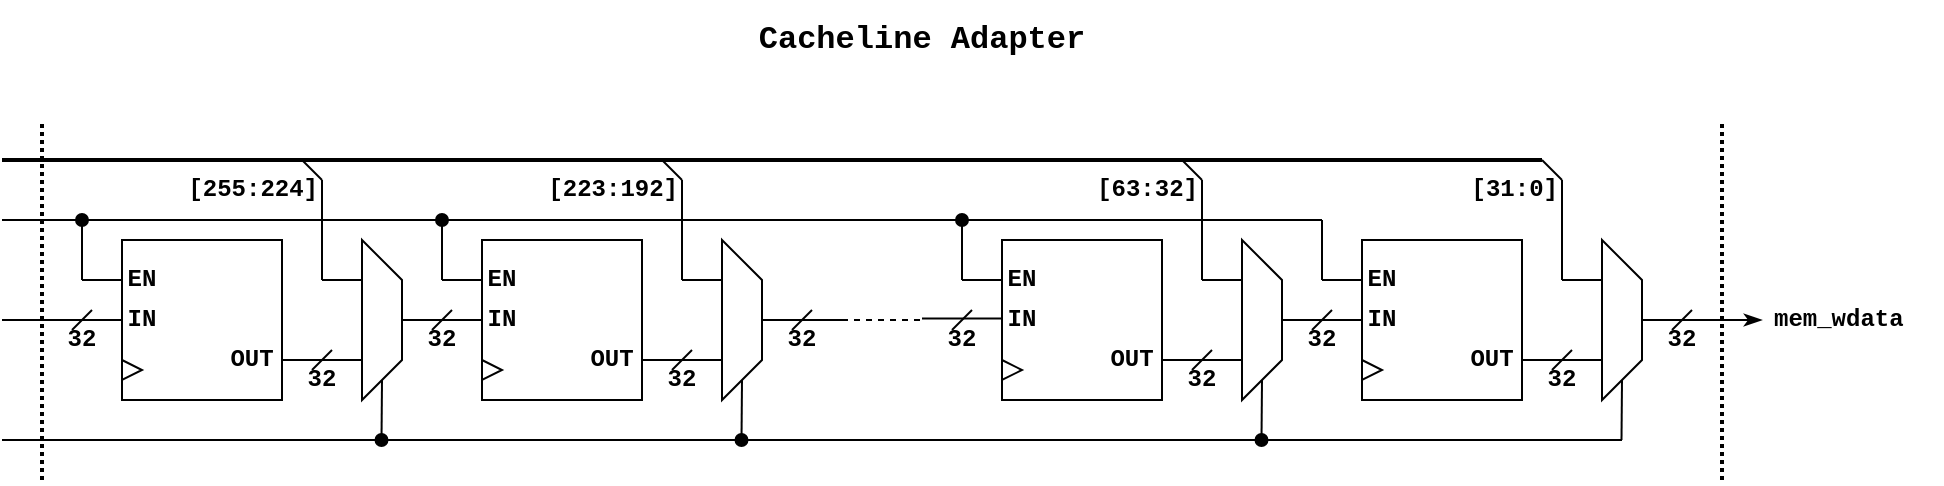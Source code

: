 <mxfile version="23.1.5" type="device">
  <diagram name="Page-1" id="SGlFgmGvBVlXhfEzx101">
    <mxGraphModel dx="789" dy="505" grid="1" gridSize="10" guides="1" tooltips="1" connect="1" arrows="1" fold="1" page="0" pageScale="1" pageWidth="1100" pageHeight="850" math="0" shadow="0">
      <root>
        <mxCell id="0" />
        <mxCell id="1" parent="0" />
        <mxCell id="oBfPuY8vUcUAqkyd8tQW-3" value="&lt;span&gt;&lt;font style=&quot;font-size: 16px;&quot;&gt;Cacheline Adapter&lt;/font&gt;&lt;/span&gt;" style="text;html=1;align=center;verticalAlign=middle;whiteSpace=wrap;rounded=0;fontFamily=Courier New;fontStyle=1" vertex="1" parent="1">
          <mxGeometry x="480" y="40" width="200" height="40" as="geometry" />
        </mxCell>
        <mxCell id="oBfPuY8vUcUAqkyd8tQW-26" value="" style="rounded=0;whiteSpace=wrap;html=1;fontFamily=Courier New;fontStyle=1" vertex="1" parent="1">
          <mxGeometry x="800" y="160" width="80" height="80" as="geometry" />
        </mxCell>
        <mxCell id="oBfPuY8vUcUAqkyd8tQW-27" value="" style="triangle;whiteSpace=wrap;html=1;fontFamily=Courier New;fontStyle=1" vertex="1" parent="1">
          <mxGeometry x="800" y="220" width="10" height="10" as="geometry" />
        </mxCell>
        <mxCell id="oBfPuY8vUcUAqkyd8tQW-28" value="" style="endArrow=none;html=1;rounded=0;entryX=0;entryY=0.5;entryDx=0;entryDy=0;fontFamily=Courier New;fontStyle=1" edge="1" parent="1" target="oBfPuY8vUcUAqkyd8tQW-26">
          <mxGeometry width="50" height="50" relative="1" as="geometry">
            <mxPoint x="760" y="200" as="sourcePoint" />
            <mxPoint x="800" y="200" as="targetPoint" />
          </mxGeometry>
        </mxCell>
        <mxCell id="oBfPuY8vUcUAqkyd8tQW-29" value="" style="endArrow=none;html=1;rounded=0;fontFamily=Courier New;fontStyle=1" edge="1" parent="1">
          <mxGeometry width="50" height="50" relative="1" as="geometry">
            <mxPoint x="775" y="205" as="sourcePoint" />
            <mxPoint x="785" y="195" as="targetPoint" />
          </mxGeometry>
        </mxCell>
        <mxCell id="oBfPuY8vUcUAqkyd8tQW-30" value="32" style="text;html=1;align=center;verticalAlign=middle;whiteSpace=wrap;rounded=0;fontFamily=Courier New;fontStyle=1" vertex="1" parent="1">
          <mxGeometry x="770" y="200" width="20" height="20" as="geometry" />
        </mxCell>
        <mxCell id="oBfPuY8vUcUAqkyd8tQW-31" value="" style="endArrow=none;html=1;rounded=0;exitX=1;exitY=0.5;exitDx=0;exitDy=0;entryX=0.75;entryY=1;entryDx=0;entryDy=0;fontFamily=Courier New;fontStyle=1" edge="1" parent="1" target="oBfPuY8vUcUAqkyd8tQW-35">
          <mxGeometry width="50" height="50" relative="1" as="geometry">
            <mxPoint x="880" y="220" as="sourcePoint" />
            <mxPoint x="920" y="220" as="targetPoint" />
          </mxGeometry>
        </mxCell>
        <mxCell id="oBfPuY8vUcUAqkyd8tQW-32" value="" style="endArrow=none;html=1;rounded=0;fontFamily=Courier New;fontStyle=1" edge="1" parent="1">
          <mxGeometry width="50" height="50" relative="1" as="geometry">
            <mxPoint x="895" y="225" as="sourcePoint" />
            <mxPoint x="905" y="215" as="targetPoint" />
          </mxGeometry>
        </mxCell>
        <mxCell id="oBfPuY8vUcUAqkyd8tQW-33" value="32" style="text;html=1;align=center;verticalAlign=middle;whiteSpace=wrap;rounded=0;fontFamily=Courier New;fontStyle=1" vertex="1" parent="1">
          <mxGeometry x="890" y="220" width="20" height="20" as="geometry" />
        </mxCell>
        <mxCell id="oBfPuY8vUcUAqkyd8tQW-34" style="edgeStyle=orthogonalEdgeStyle;rounded=0;orthogonalLoop=1;jettySize=auto;html=1;exitX=0.25;exitY=1;exitDx=0;exitDy=0;endArrow=none;endFill=0;fontFamily=Courier New;fontStyle=1" edge="1" parent="1" source="oBfPuY8vUcUAqkyd8tQW-35">
          <mxGeometry relative="1" as="geometry">
            <mxPoint x="900" y="179.865" as="targetPoint" />
          </mxGeometry>
        </mxCell>
        <mxCell id="oBfPuY8vUcUAqkyd8tQW-74" style="edgeStyle=orthogonalEdgeStyle;rounded=0;orthogonalLoop=1;jettySize=auto;html=1;exitX=1;exitY=0.5;exitDx=0;exitDy=0;endArrow=none;endFill=0;" edge="1" parent="1" source="oBfPuY8vUcUAqkyd8tQW-35">
          <mxGeometry relative="1" as="geometry">
            <mxPoint x="929.756" y="260" as="targetPoint" />
          </mxGeometry>
        </mxCell>
        <mxCell id="oBfPuY8vUcUAqkyd8tQW-35" value="" style="shape=trapezoid;perimeter=trapezoidPerimeter;whiteSpace=wrap;html=1;fixedSize=1;rotation=90;fontFamily=Courier New;fontStyle=1" vertex="1" parent="1">
          <mxGeometry x="890" y="190" width="80" height="20" as="geometry" />
        </mxCell>
        <mxCell id="oBfPuY8vUcUAqkyd8tQW-36" style="edgeStyle=orthogonalEdgeStyle;rounded=0;orthogonalLoop=1;jettySize=auto;html=1;endArrow=none;endFill=0;fontFamily=Courier New;fontStyle=1" edge="1" parent="1">
          <mxGeometry relative="1" as="geometry">
            <mxPoint x="900" y="180" as="targetPoint" />
            <mxPoint x="900" y="130" as="sourcePoint" />
          </mxGeometry>
        </mxCell>
        <mxCell id="oBfPuY8vUcUAqkyd8tQW-37" value="IN" style="text;html=1;align=center;verticalAlign=middle;whiteSpace=wrap;rounded=0;fontFamily=Courier New;fontStyle=1" vertex="1" parent="1">
          <mxGeometry x="800" y="195" width="20" height="10" as="geometry" />
        </mxCell>
        <mxCell id="oBfPuY8vUcUAqkyd8tQW-38" value="OUT" style="text;html=1;align=center;verticalAlign=middle;whiteSpace=wrap;rounded=0;fontFamily=Courier New;fontStyle=1" vertex="1" parent="1">
          <mxGeometry x="850" y="215" width="30" height="10" as="geometry" />
        </mxCell>
        <mxCell id="oBfPuY8vUcUAqkyd8tQW-49" style="rounded=0;orthogonalLoop=1;jettySize=auto;html=1;exitX=0;exitY=0.25;exitDx=0;exitDy=0;endArrow=none;endFill=0;fontFamily=Courier New;fontStyle=1" edge="1" parent="1" source="oBfPuY8vUcUAqkyd8tQW-26">
          <mxGeometry relative="1" as="geometry">
            <mxPoint x="780" y="180" as="targetPoint" />
          </mxGeometry>
        </mxCell>
        <mxCell id="oBfPuY8vUcUAqkyd8tQW-40" value="EN" style="text;html=1;align=center;verticalAlign=middle;whiteSpace=wrap;rounded=0;fontFamily=Courier New;fontStyle=1" vertex="1" parent="1">
          <mxGeometry x="800" y="175" width="20" height="10" as="geometry" />
        </mxCell>
        <mxCell id="oBfPuY8vUcUAqkyd8tQW-42" style="rounded=0;orthogonalLoop=1;jettySize=auto;html=1;endArrow=none;endFill=0;fontFamily=Courier New;fontStyle=1" edge="1" parent="1">
          <mxGeometry relative="1" as="geometry">
            <mxPoint x="900" y="130" as="targetPoint" />
            <mxPoint x="890" y="120" as="sourcePoint" />
          </mxGeometry>
        </mxCell>
        <mxCell id="oBfPuY8vUcUAqkyd8tQW-43" style="rounded=0;orthogonalLoop=1;jettySize=auto;html=1;endArrow=none;endFill=0;strokeWidth=2;fontFamily=Courier New;fontStyle=1" edge="1" parent="1">
          <mxGeometry relative="1" as="geometry">
            <mxPoint x="120" y="120" as="targetPoint" />
            <mxPoint x="890" y="120" as="sourcePoint" />
          </mxGeometry>
        </mxCell>
        <mxCell id="oBfPuY8vUcUAqkyd8tQW-44" value="" style="endArrow=none;html=1;rounded=0;entryX=0;entryY=0.5;entryDx=0;entryDy=0;fontFamily=Courier New;fontStyle=1" edge="1" parent="1">
          <mxGeometry width="50" height="50" relative="1" as="geometry">
            <mxPoint x="940" y="200" as="sourcePoint" />
            <mxPoint x="980" y="200" as="targetPoint" />
          </mxGeometry>
        </mxCell>
        <mxCell id="oBfPuY8vUcUAqkyd8tQW-45" value="" style="endArrow=none;html=1;rounded=0;fontFamily=Courier New;fontStyle=1" edge="1" parent="1">
          <mxGeometry width="50" height="50" relative="1" as="geometry">
            <mxPoint x="955" y="205" as="sourcePoint" />
            <mxPoint x="965" y="195" as="targetPoint" />
          </mxGeometry>
        </mxCell>
        <mxCell id="oBfPuY8vUcUAqkyd8tQW-46" value="32" style="text;html=1;align=center;verticalAlign=middle;whiteSpace=wrap;rounded=0;fontFamily=Courier New;fontStyle=1" vertex="1" parent="1">
          <mxGeometry x="950" y="200" width="20" height="20" as="geometry" />
        </mxCell>
        <mxCell id="oBfPuY8vUcUAqkyd8tQW-47" value="" style="endArrow=none;html=1;rounded=0;strokeWidth=2;dashed=1;dashPattern=1 1;fontFamily=Courier New;fontStyle=1" edge="1" parent="1">
          <mxGeometry width="50" height="50" relative="1" as="geometry">
            <mxPoint x="980" y="280" as="sourcePoint" />
            <mxPoint x="980" y="100" as="targetPoint" />
          </mxGeometry>
        </mxCell>
        <mxCell id="oBfPuY8vUcUAqkyd8tQW-48" value="" style="endArrow=classicThin;html=1;rounded=0;endFill=1;fontFamily=Courier New;fontStyle=1" edge="1" parent="1" target="oBfPuY8vUcUAqkyd8tQW-51">
          <mxGeometry width="50" height="50" relative="1" as="geometry">
            <mxPoint x="980" y="200" as="sourcePoint" />
            <mxPoint x="1020" y="200" as="targetPoint" />
          </mxGeometry>
        </mxCell>
        <mxCell id="oBfPuY8vUcUAqkyd8tQW-51" value="mem_wdata" style="text;html=1;align=left;verticalAlign=middle;whiteSpace=wrap;rounded=0;fontFamily=Courier New;fontStyle=1;spacingLeft=4;" vertex="1" parent="1">
          <mxGeometry x="1000" y="190" width="90" height="20" as="geometry" />
        </mxCell>
        <mxCell id="oBfPuY8vUcUAqkyd8tQW-52" value="" style="rounded=0;whiteSpace=wrap;html=1;fontFamily=Courier New;fontStyle=1" vertex="1" parent="1">
          <mxGeometry x="620" y="160" width="80" height="80" as="geometry" />
        </mxCell>
        <mxCell id="oBfPuY8vUcUAqkyd8tQW-53" value="" style="triangle;whiteSpace=wrap;html=1;fontFamily=Courier New;fontStyle=1" vertex="1" parent="1">
          <mxGeometry x="620" y="220" width="10" height="10" as="geometry" />
        </mxCell>
        <mxCell id="oBfPuY8vUcUAqkyd8tQW-57" value="" style="endArrow=none;html=1;rounded=0;exitX=1;exitY=0.5;exitDx=0;exitDy=0;entryX=0.75;entryY=1;entryDx=0;entryDy=0;fontFamily=Courier New;fontStyle=1" edge="1" parent="1" target="oBfPuY8vUcUAqkyd8tQW-61">
          <mxGeometry width="50" height="50" relative="1" as="geometry">
            <mxPoint x="700" y="220" as="sourcePoint" />
            <mxPoint x="740" y="220" as="targetPoint" />
          </mxGeometry>
        </mxCell>
        <mxCell id="oBfPuY8vUcUAqkyd8tQW-58" value="" style="endArrow=none;html=1;rounded=0;fontFamily=Courier New;fontStyle=1" edge="1" parent="1">
          <mxGeometry width="50" height="50" relative="1" as="geometry">
            <mxPoint x="715" y="225" as="sourcePoint" />
            <mxPoint x="725" y="215" as="targetPoint" />
          </mxGeometry>
        </mxCell>
        <mxCell id="oBfPuY8vUcUAqkyd8tQW-59" value="32" style="text;html=1;align=center;verticalAlign=middle;whiteSpace=wrap;rounded=0;fontFamily=Courier New;fontStyle=1" vertex="1" parent="1">
          <mxGeometry x="710" y="220" width="20" height="20" as="geometry" />
        </mxCell>
        <mxCell id="oBfPuY8vUcUAqkyd8tQW-60" style="edgeStyle=orthogonalEdgeStyle;rounded=0;orthogonalLoop=1;jettySize=auto;html=1;exitX=0.25;exitY=1;exitDx=0;exitDy=0;endArrow=none;endFill=0;fontFamily=Courier New;fontStyle=1" edge="1" parent="1" source="oBfPuY8vUcUAqkyd8tQW-61">
          <mxGeometry relative="1" as="geometry">
            <mxPoint x="720" y="179.865" as="targetPoint" />
          </mxGeometry>
        </mxCell>
        <mxCell id="oBfPuY8vUcUAqkyd8tQW-61" value="" style="shape=trapezoid;perimeter=trapezoidPerimeter;whiteSpace=wrap;html=1;fixedSize=1;rotation=90;fontFamily=Courier New;fontStyle=1" vertex="1" parent="1">
          <mxGeometry x="710" y="190" width="80" height="20" as="geometry" />
        </mxCell>
        <mxCell id="oBfPuY8vUcUAqkyd8tQW-62" style="edgeStyle=orthogonalEdgeStyle;rounded=0;orthogonalLoop=1;jettySize=auto;html=1;endArrow=none;endFill=0;fontFamily=Courier New;fontStyle=1" edge="1" parent="1">
          <mxGeometry relative="1" as="geometry">
            <mxPoint x="720" y="180" as="targetPoint" />
            <mxPoint x="720" y="130" as="sourcePoint" />
          </mxGeometry>
        </mxCell>
        <mxCell id="oBfPuY8vUcUAqkyd8tQW-63" value="IN" style="text;html=1;align=center;verticalAlign=middle;whiteSpace=wrap;rounded=0;fontFamily=Courier New;fontStyle=1" vertex="1" parent="1">
          <mxGeometry x="620" y="195" width="20" height="10" as="geometry" />
        </mxCell>
        <mxCell id="oBfPuY8vUcUAqkyd8tQW-64" value="OUT" style="text;html=1;align=center;verticalAlign=middle;whiteSpace=wrap;rounded=0;fontFamily=Courier New;fontStyle=1" vertex="1" parent="1">
          <mxGeometry x="670" y="215" width="30" height="10" as="geometry" />
        </mxCell>
        <mxCell id="oBfPuY8vUcUAqkyd8tQW-66" value="EN" style="text;html=1;align=center;verticalAlign=middle;whiteSpace=wrap;rounded=0;fontFamily=Courier New;fontStyle=1" vertex="1" parent="1">
          <mxGeometry x="620" y="175" width="20" height="10" as="geometry" />
        </mxCell>
        <mxCell id="oBfPuY8vUcUAqkyd8tQW-67" value="[63:32]" style="text;html=1;align=right;verticalAlign=middle;whiteSpace=wrap;rounded=0;fontFamily=Courier New;fontStyle=1" vertex="1" parent="1">
          <mxGeometry x="660" y="130" width="60" height="10" as="geometry" />
        </mxCell>
        <mxCell id="oBfPuY8vUcUAqkyd8tQW-68" style="rounded=0;orthogonalLoop=1;jettySize=auto;html=1;endArrow=none;endFill=0;fontFamily=Courier New;fontStyle=1" edge="1" parent="1">
          <mxGeometry relative="1" as="geometry">
            <mxPoint x="720" y="130" as="targetPoint" />
            <mxPoint x="710" y="120" as="sourcePoint" />
          </mxGeometry>
        </mxCell>
        <mxCell id="oBfPuY8vUcUAqkyd8tQW-70" style="rounded=0;orthogonalLoop=1;jettySize=auto;html=1;endArrow=none;endFill=0;fontFamily=Courier New;fontStyle=1" edge="1" parent="1">
          <mxGeometry relative="1" as="geometry">
            <mxPoint x="780" y="180" as="targetPoint" />
            <mxPoint x="780" y="150" as="sourcePoint" />
          </mxGeometry>
        </mxCell>
        <mxCell id="oBfPuY8vUcUAqkyd8tQW-71" style="rounded=0;orthogonalLoop=1;jettySize=auto;html=1;exitX=0;exitY=0.25;exitDx=0;exitDy=0;endArrow=none;endFill=0;fontFamily=Courier New;fontStyle=1" edge="1" parent="1">
          <mxGeometry relative="1" as="geometry">
            <mxPoint x="600" y="180" as="targetPoint" />
            <mxPoint x="620" y="180" as="sourcePoint" />
          </mxGeometry>
        </mxCell>
        <mxCell id="oBfPuY8vUcUAqkyd8tQW-72" style="rounded=0;orthogonalLoop=1;jettySize=auto;html=1;endArrow=none;endFill=0;fontFamily=Courier New;fontStyle=1;startArrow=oval;startFill=1;" edge="1" parent="1">
          <mxGeometry relative="1" as="geometry">
            <mxPoint x="600" y="180" as="targetPoint" />
            <mxPoint x="600" y="150" as="sourcePoint" />
          </mxGeometry>
        </mxCell>
        <mxCell id="oBfPuY8vUcUAqkyd8tQW-73" value="[31:0]" style="text;html=1;align=right;verticalAlign=middle;whiteSpace=wrap;rounded=0;fontFamily=Courier New;fontStyle=1" vertex="1" parent="1">
          <mxGeometry x="840" y="130" width="60" height="10" as="geometry" />
        </mxCell>
        <mxCell id="oBfPuY8vUcUAqkyd8tQW-75" style="rounded=0;orthogonalLoop=1;jettySize=auto;html=1;endArrow=none;endFill=0;" edge="1" parent="1">
          <mxGeometry relative="1" as="geometry">
            <mxPoint x="930" y="260" as="targetPoint" />
            <mxPoint x="120" y="260" as="sourcePoint" />
          </mxGeometry>
        </mxCell>
        <mxCell id="oBfPuY8vUcUAqkyd8tQW-77" style="edgeStyle=orthogonalEdgeStyle;rounded=0;orthogonalLoop=1;jettySize=auto;html=1;exitX=1;exitY=0.5;exitDx=0;exitDy=0;endArrow=oval;endFill=1;" edge="1" parent="1">
          <mxGeometry relative="1" as="geometry">
            <mxPoint x="749.756" y="260" as="targetPoint" />
            <mxPoint x="750" y="230" as="sourcePoint" />
          </mxGeometry>
        </mxCell>
        <mxCell id="oBfPuY8vUcUAqkyd8tQW-79" style="rounded=0;orthogonalLoop=1;jettySize=auto;html=1;endArrow=none;endFill=0;fontFamily=Courier New;fontStyle=1" edge="1" parent="1">
          <mxGeometry relative="1" as="geometry">
            <mxPoint x="780" y="150" as="targetPoint" />
            <mxPoint x="120" y="150" as="sourcePoint" />
          </mxGeometry>
        </mxCell>
        <mxCell id="oBfPuY8vUcUAqkyd8tQW-83" value="" style="endArrow=none;html=1;rounded=0;fontFamily=Courier New;fontStyle=1" edge="1" parent="1">
          <mxGeometry width="50" height="50" relative="1" as="geometry">
            <mxPoint x="500" y="200" as="sourcePoint" />
            <mxPoint x="540" y="200" as="targetPoint" />
          </mxGeometry>
        </mxCell>
        <mxCell id="oBfPuY8vUcUAqkyd8tQW-103" value="" style="rounded=0;whiteSpace=wrap;html=1;fontFamily=Courier New;fontStyle=1" vertex="1" parent="1">
          <mxGeometry x="360" y="160" width="80" height="80" as="geometry" />
        </mxCell>
        <mxCell id="oBfPuY8vUcUAqkyd8tQW-104" value="" style="triangle;whiteSpace=wrap;html=1;fontFamily=Courier New;fontStyle=1" vertex="1" parent="1">
          <mxGeometry x="360" y="220" width="10" height="10" as="geometry" />
        </mxCell>
        <mxCell id="oBfPuY8vUcUAqkyd8tQW-105" value="" style="endArrow=none;html=1;rounded=0;entryX=0;entryY=0.5;entryDx=0;entryDy=0;fontFamily=Courier New;fontStyle=1" edge="1" parent="1" target="oBfPuY8vUcUAqkyd8tQW-103">
          <mxGeometry width="50" height="50" relative="1" as="geometry">
            <mxPoint x="320" y="200" as="sourcePoint" />
            <mxPoint x="360" y="200" as="targetPoint" />
          </mxGeometry>
        </mxCell>
        <mxCell id="oBfPuY8vUcUAqkyd8tQW-106" value="" style="endArrow=none;html=1;rounded=0;fontFamily=Courier New;fontStyle=1" edge="1" parent="1">
          <mxGeometry width="50" height="50" relative="1" as="geometry">
            <mxPoint x="335" y="205" as="sourcePoint" />
            <mxPoint x="345" y="195" as="targetPoint" />
          </mxGeometry>
        </mxCell>
        <mxCell id="oBfPuY8vUcUAqkyd8tQW-107" value="32" style="text;html=1;align=center;verticalAlign=middle;whiteSpace=wrap;rounded=0;fontFamily=Courier New;fontStyle=1" vertex="1" parent="1">
          <mxGeometry x="330" y="200" width="20" height="20" as="geometry" />
        </mxCell>
        <mxCell id="oBfPuY8vUcUAqkyd8tQW-108" value="" style="endArrow=none;html=1;rounded=0;exitX=1;exitY=0.5;exitDx=0;exitDy=0;entryX=0.75;entryY=1;entryDx=0;entryDy=0;fontFamily=Courier New;fontStyle=1" edge="1" parent="1" target="oBfPuY8vUcUAqkyd8tQW-112">
          <mxGeometry width="50" height="50" relative="1" as="geometry">
            <mxPoint x="440" y="220" as="sourcePoint" />
            <mxPoint x="480" y="220" as="targetPoint" />
          </mxGeometry>
        </mxCell>
        <mxCell id="oBfPuY8vUcUAqkyd8tQW-109" value="" style="endArrow=none;html=1;rounded=0;fontFamily=Courier New;fontStyle=1" edge="1" parent="1">
          <mxGeometry width="50" height="50" relative="1" as="geometry">
            <mxPoint x="455" y="225" as="sourcePoint" />
            <mxPoint x="465" y="215" as="targetPoint" />
          </mxGeometry>
        </mxCell>
        <mxCell id="oBfPuY8vUcUAqkyd8tQW-110" value="32" style="text;html=1;align=center;verticalAlign=middle;whiteSpace=wrap;rounded=0;fontFamily=Courier New;fontStyle=1" vertex="1" parent="1">
          <mxGeometry x="450" y="220" width="20" height="20" as="geometry" />
        </mxCell>
        <mxCell id="oBfPuY8vUcUAqkyd8tQW-111" style="edgeStyle=orthogonalEdgeStyle;rounded=0;orthogonalLoop=1;jettySize=auto;html=1;exitX=0.25;exitY=1;exitDx=0;exitDy=0;endArrow=none;endFill=0;fontFamily=Courier New;fontStyle=1" edge="1" parent="1" source="oBfPuY8vUcUAqkyd8tQW-112">
          <mxGeometry relative="1" as="geometry">
            <mxPoint x="460" y="179.865" as="targetPoint" />
          </mxGeometry>
        </mxCell>
        <mxCell id="oBfPuY8vUcUAqkyd8tQW-112" value="" style="shape=trapezoid;perimeter=trapezoidPerimeter;whiteSpace=wrap;html=1;fixedSize=1;rotation=90;fontFamily=Courier New;fontStyle=1" vertex="1" parent="1">
          <mxGeometry x="450" y="190" width="80" height="20" as="geometry" />
        </mxCell>
        <mxCell id="oBfPuY8vUcUAqkyd8tQW-113" style="edgeStyle=orthogonalEdgeStyle;rounded=0;orthogonalLoop=1;jettySize=auto;html=1;endArrow=none;endFill=0;fontFamily=Courier New;fontStyle=1" edge="1" parent="1">
          <mxGeometry relative="1" as="geometry">
            <mxPoint x="460" y="180" as="targetPoint" />
            <mxPoint x="460" y="130" as="sourcePoint" />
          </mxGeometry>
        </mxCell>
        <mxCell id="oBfPuY8vUcUAqkyd8tQW-114" value="IN" style="text;html=1;align=center;verticalAlign=middle;whiteSpace=wrap;rounded=0;fontFamily=Courier New;fontStyle=1" vertex="1" parent="1">
          <mxGeometry x="360" y="195" width="20" height="10" as="geometry" />
        </mxCell>
        <mxCell id="oBfPuY8vUcUAqkyd8tQW-115" value="OUT" style="text;html=1;align=center;verticalAlign=middle;whiteSpace=wrap;rounded=0;fontFamily=Courier New;fontStyle=1" vertex="1" parent="1">
          <mxGeometry x="410" y="215" width="30" height="10" as="geometry" />
        </mxCell>
        <mxCell id="oBfPuY8vUcUAqkyd8tQW-116" value="EN" style="text;html=1;align=center;verticalAlign=middle;whiteSpace=wrap;rounded=0;fontFamily=Courier New;fontStyle=1" vertex="1" parent="1">
          <mxGeometry x="360" y="175" width="20" height="10" as="geometry" />
        </mxCell>
        <mxCell id="oBfPuY8vUcUAqkyd8tQW-117" value="[223:192]" style="text;html=1;align=right;verticalAlign=middle;whiteSpace=wrap;rounded=0;fontFamily=Courier New;fontStyle=1" vertex="1" parent="1">
          <mxGeometry x="400" y="130" width="60" height="10" as="geometry" />
        </mxCell>
        <mxCell id="oBfPuY8vUcUAqkyd8tQW-118" style="rounded=0;orthogonalLoop=1;jettySize=auto;html=1;endArrow=none;endFill=0;fontFamily=Courier New;fontStyle=1" edge="1" parent="1">
          <mxGeometry relative="1" as="geometry">
            <mxPoint x="460" y="130" as="targetPoint" />
            <mxPoint x="450" y="120" as="sourcePoint" />
          </mxGeometry>
        </mxCell>
        <mxCell id="oBfPuY8vUcUAqkyd8tQW-119" style="rounded=0;orthogonalLoop=1;jettySize=auto;html=1;exitX=0;exitY=0.25;exitDx=0;exitDy=0;endArrow=none;endFill=0;fontFamily=Courier New;fontStyle=1" edge="1" parent="1">
          <mxGeometry relative="1" as="geometry">
            <mxPoint x="340" y="180" as="targetPoint" />
            <mxPoint x="360" y="180" as="sourcePoint" />
          </mxGeometry>
        </mxCell>
        <mxCell id="oBfPuY8vUcUAqkyd8tQW-120" style="rounded=0;orthogonalLoop=1;jettySize=auto;html=1;endArrow=none;endFill=0;fontFamily=Courier New;fontStyle=1;startArrow=oval;startFill=1;" edge="1" parent="1">
          <mxGeometry relative="1" as="geometry">
            <mxPoint x="340" y="180" as="targetPoint" />
            <mxPoint x="340" y="150" as="sourcePoint" />
          </mxGeometry>
        </mxCell>
        <mxCell id="oBfPuY8vUcUAqkyd8tQW-121" style="edgeStyle=orthogonalEdgeStyle;rounded=0;orthogonalLoop=1;jettySize=auto;html=1;exitX=1;exitY=0.5;exitDx=0;exitDy=0;endArrow=oval;endFill=1;" edge="1" parent="1">
          <mxGeometry relative="1" as="geometry">
            <mxPoint x="489.756" y="260" as="targetPoint" />
            <mxPoint x="490" y="230" as="sourcePoint" />
          </mxGeometry>
        </mxCell>
        <mxCell id="oBfPuY8vUcUAqkyd8tQW-122" value="" style="rounded=0;whiteSpace=wrap;html=1;fontFamily=Courier New;fontStyle=1" vertex="1" parent="1">
          <mxGeometry x="180" y="160" width="80" height="80" as="geometry" />
        </mxCell>
        <mxCell id="oBfPuY8vUcUAqkyd8tQW-123" value="" style="triangle;whiteSpace=wrap;html=1;fontFamily=Courier New;fontStyle=1" vertex="1" parent="1">
          <mxGeometry x="180" y="220" width="10" height="10" as="geometry" />
        </mxCell>
        <mxCell id="oBfPuY8vUcUAqkyd8tQW-124" value="" style="endArrow=none;html=1;rounded=0;entryX=0;entryY=0.5;entryDx=0;entryDy=0;fontFamily=Courier New;fontStyle=1" edge="1" parent="1" target="oBfPuY8vUcUAqkyd8tQW-122">
          <mxGeometry width="50" height="50" relative="1" as="geometry">
            <mxPoint x="120" y="200" as="sourcePoint" />
            <mxPoint x="180" y="200" as="targetPoint" />
          </mxGeometry>
        </mxCell>
        <mxCell id="oBfPuY8vUcUAqkyd8tQW-125" value="" style="endArrow=none;html=1;rounded=0;fontFamily=Courier New;fontStyle=1" edge="1" parent="1">
          <mxGeometry width="50" height="50" relative="1" as="geometry">
            <mxPoint x="155" y="205" as="sourcePoint" />
            <mxPoint x="165" y="195" as="targetPoint" />
          </mxGeometry>
        </mxCell>
        <mxCell id="oBfPuY8vUcUAqkyd8tQW-126" value="32" style="text;html=1;align=center;verticalAlign=middle;whiteSpace=wrap;rounded=0;fontFamily=Courier New;fontStyle=1" vertex="1" parent="1">
          <mxGeometry x="150" y="200" width="20" height="20" as="geometry" />
        </mxCell>
        <mxCell id="oBfPuY8vUcUAqkyd8tQW-127" value="" style="endArrow=none;html=1;rounded=0;exitX=1;exitY=0.5;exitDx=0;exitDy=0;entryX=0.75;entryY=1;entryDx=0;entryDy=0;fontFamily=Courier New;fontStyle=1" edge="1" parent="1" target="oBfPuY8vUcUAqkyd8tQW-131">
          <mxGeometry width="50" height="50" relative="1" as="geometry">
            <mxPoint x="260" y="220" as="sourcePoint" />
            <mxPoint x="300" y="220" as="targetPoint" />
          </mxGeometry>
        </mxCell>
        <mxCell id="oBfPuY8vUcUAqkyd8tQW-128" value="" style="endArrow=none;html=1;rounded=0;fontFamily=Courier New;fontStyle=1" edge="1" parent="1">
          <mxGeometry width="50" height="50" relative="1" as="geometry">
            <mxPoint x="275" y="225" as="sourcePoint" />
            <mxPoint x="285" y="215" as="targetPoint" />
          </mxGeometry>
        </mxCell>
        <mxCell id="oBfPuY8vUcUAqkyd8tQW-129" value="32" style="text;html=1;align=center;verticalAlign=middle;whiteSpace=wrap;rounded=0;fontFamily=Courier New;fontStyle=1" vertex="1" parent="1">
          <mxGeometry x="270" y="220" width="20" height="20" as="geometry" />
        </mxCell>
        <mxCell id="oBfPuY8vUcUAqkyd8tQW-130" style="edgeStyle=orthogonalEdgeStyle;rounded=0;orthogonalLoop=1;jettySize=auto;html=1;exitX=0.25;exitY=1;exitDx=0;exitDy=0;endArrow=none;endFill=0;fontFamily=Courier New;fontStyle=1" edge="1" parent="1" source="oBfPuY8vUcUAqkyd8tQW-131">
          <mxGeometry relative="1" as="geometry">
            <mxPoint x="280" y="179.865" as="targetPoint" />
          </mxGeometry>
        </mxCell>
        <mxCell id="oBfPuY8vUcUAqkyd8tQW-131" value="" style="shape=trapezoid;perimeter=trapezoidPerimeter;whiteSpace=wrap;html=1;fixedSize=1;rotation=90;fontFamily=Courier New;fontStyle=1" vertex="1" parent="1">
          <mxGeometry x="270" y="190" width="80" height="20" as="geometry" />
        </mxCell>
        <mxCell id="oBfPuY8vUcUAqkyd8tQW-132" style="edgeStyle=orthogonalEdgeStyle;rounded=0;orthogonalLoop=1;jettySize=auto;html=1;endArrow=none;endFill=0;fontFamily=Courier New;fontStyle=1" edge="1" parent="1">
          <mxGeometry relative="1" as="geometry">
            <mxPoint x="280" y="180" as="targetPoint" />
            <mxPoint x="280" y="130" as="sourcePoint" />
          </mxGeometry>
        </mxCell>
        <mxCell id="oBfPuY8vUcUAqkyd8tQW-133" value="IN" style="text;html=1;align=center;verticalAlign=middle;whiteSpace=wrap;rounded=0;fontFamily=Courier New;fontStyle=1" vertex="1" parent="1">
          <mxGeometry x="180" y="195" width="20" height="10" as="geometry" />
        </mxCell>
        <mxCell id="oBfPuY8vUcUAqkyd8tQW-134" value="OUT" style="text;html=1;align=center;verticalAlign=middle;whiteSpace=wrap;rounded=0;fontFamily=Courier New;fontStyle=1" vertex="1" parent="1">
          <mxGeometry x="230" y="215" width="30" height="10" as="geometry" />
        </mxCell>
        <mxCell id="oBfPuY8vUcUAqkyd8tQW-135" value="EN" style="text;html=1;align=center;verticalAlign=middle;whiteSpace=wrap;rounded=0;fontFamily=Courier New;fontStyle=1" vertex="1" parent="1">
          <mxGeometry x="180" y="175" width="20" height="10" as="geometry" />
        </mxCell>
        <mxCell id="oBfPuY8vUcUAqkyd8tQW-136" value="[255:224]" style="text;html=1;align=right;verticalAlign=middle;whiteSpace=wrap;rounded=0;fontFamily=Courier New;fontStyle=1" vertex="1" parent="1">
          <mxGeometry x="220" y="130" width="60" height="10" as="geometry" />
        </mxCell>
        <mxCell id="oBfPuY8vUcUAqkyd8tQW-137" style="rounded=0;orthogonalLoop=1;jettySize=auto;html=1;endArrow=none;endFill=0;fontFamily=Courier New;fontStyle=1" edge="1" parent="1">
          <mxGeometry relative="1" as="geometry">
            <mxPoint x="280" y="130" as="targetPoint" />
            <mxPoint x="270" y="120" as="sourcePoint" />
          </mxGeometry>
        </mxCell>
        <mxCell id="oBfPuY8vUcUAqkyd8tQW-138" style="rounded=0;orthogonalLoop=1;jettySize=auto;html=1;exitX=0;exitY=0.25;exitDx=0;exitDy=0;endArrow=none;endFill=0;fontFamily=Courier New;fontStyle=1" edge="1" parent="1">
          <mxGeometry relative="1" as="geometry">
            <mxPoint x="160" y="180" as="targetPoint" />
            <mxPoint x="180" y="180" as="sourcePoint" />
          </mxGeometry>
        </mxCell>
        <mxCell id="oBfPuY8vUcUAqkyd8tQW-139" style="rounded=0;orthogonalLoop=1;jettySize=auto;html=1;endArrow=none;endFill=0;fontFamily=Courier New;fontStyle=1;startArrow=oval;startFill=1;" edge="1" parent="1">
          <mxGeometry relative="1" as="geometry">
            <mxPoint x="160" y="180" as="targetPoint" />
            <mxPoint x="160" y="150" as="sourcePoint" />
          </mxGeometry>
        </mxCell>
        <mxCell id="oBfPuY8vUcUAqkyd8tQW-140" style="edgeStyle=orthogonalEdgeStyle;rounded=0;orthogonalLoop=1;jettySize=auto;html=1;exitX=1;exitY=0.5;exitDx=0;exitDy=0;endArrow=oval;endFill=1;" edge="1" parent="1">
          <mxGeometry relative="1" as="geometry">
            <mxPoint x="309.756" y="260" as="targetPoint" />
            <mxPoint x="310" y="230" as="sourcePoint" />
          </mxGeometry>
        </mxCell>
        <mxCell id="oBfPuY8vUcUAqkyd8tQW-141" value="" style="endArrow=none;html=1;rounded=0;fontFamily=Courier New;fontStyle=1" edge="1" parent="1">
          <mxGeometry width="50" height="50" relative="1" as="geometry">
            <mxPoint x="580" y="199.23" as="sourcePoint" />
            <mxPoint x="620" y="199.23" as="targetPoint" />
          </mxGeometry>
        </mxCell>
        <mxCell id="oBfPuY8vUcUAqkyd8tQW-142" value="" style="endArrow=none;html=1;rounded=0;fontFamily=Courier New;fontStyle=1" edge="1" parent="1">
          <mxGeometry width="50" height="50" relative="1" as="geometry">
            <mxPoint x="595" y="205" as="sourcePoint" />
            <mxPoint x="605" y="195" as="targetPoint" />
          </mxGeometry>
        </mxCell>
        <mxCell id="oBfPuY8vUcUAqkyd8tQW-143" value="32" style="text;html=1;align=center;verticalAlign=middle;whiteSpace=wrap;rounded=0;fontFamily=Courier New;fontStyle=1" vertex="1" parent="1">
          <mxGeometry x="590" y="200" width="20" height="20" as="geometry" />
        </mxCell>
        <mxCell id="oBfPuY8vUcUAqkyd8tQW-144" value="" style="endArrow=none;html=1;rounded=0;fontFamily=Courier New;fontStyle=1" edge="1" parent="1">
          <mxGeometry width="50" height="50" relative="1" as="geometry">
            <mxPoint x="515" y="205" as="sourcePoint" />
            <mxPoint x="525" y="195" as="targetPoint" />
          </mxGeometry>
        </mxCell>
        <mxCell id="oBfPuY8vUcUAqkyd8tQW-145" value="32" style="text;html=1;align=center;verticalAlign=middle;whiteSpace=wrap;rounded=0;fontFamily=Courier New;fontStyle=1" vertex="1" parent="1">
          <mxGeometry x="510" y="200" width="20" height="20" as="geometry" />
        </mxCell>
        <mxCell id="oBfPuY8vUcUAqkyd8tQW-146" value="" style="endArrow=none;html=1;rounded=0;fontFamily=Courier New;fontStyle=1;dashed=1;" edge="1" parent="1">
          <mxGeometry width="50" height="50" relative="1" as="geometry">
            <mxPoint x="540" y="200" as="sourcePoint" />
            <mxPoint x="580" y="200" as="targetPoint" />
          </mxGeometry>
        </mxCell>
        <mxCell id="oBfPuY8vUcUAqkyd8tQW-147" value="" style="endArrow=none;html=1;rounded=0;strokeWidth=2;dashed=1;dashPattern=1 1;fontFamily=Courier New;fontStyle=1" edge="1" parent="1">
          <mxGeometry width="50" height="50" relative="1" as="geometry">
            <mxPoint x="140" y="280" as="sourcePoint" />
            <mxPoint x="140" y="100" as="targetPoint" />
          </mxGeometry>
        </mxCell>
      </root>
    </mxGraphModel>
  </diagram>
</mxfile>
